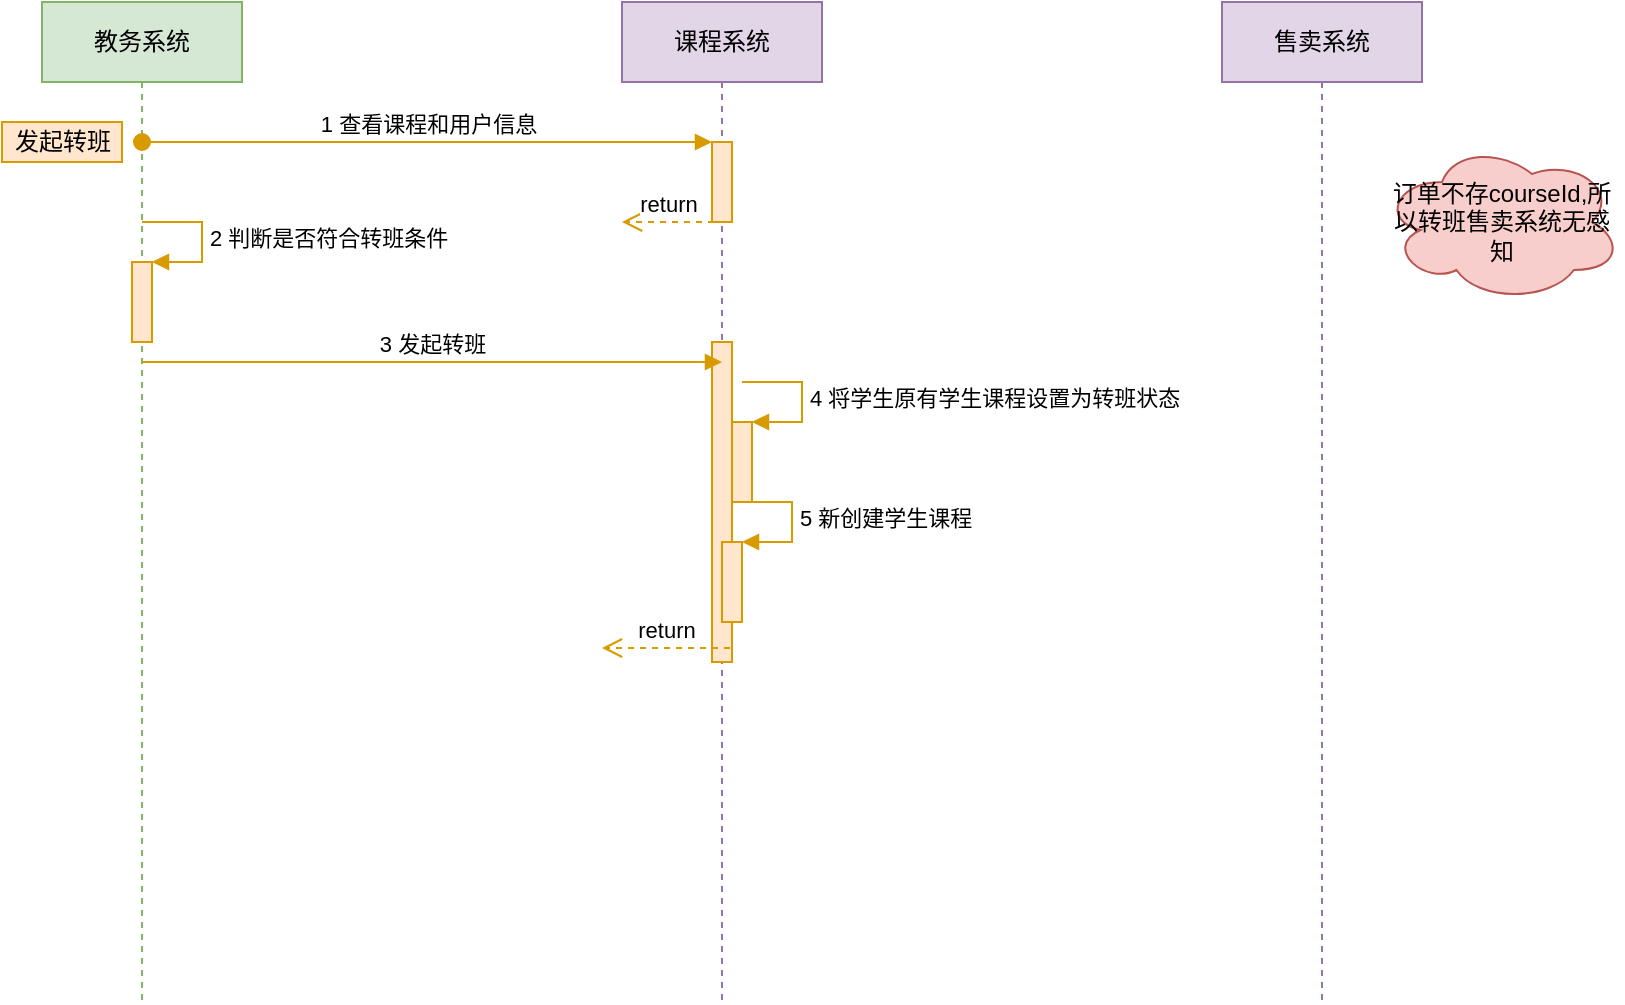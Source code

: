 <mxfile version="15.7.3" type="github">
  <diagram id="E9qbDYDOtKsYONIH9-f7" name="Page-1">
    <mxGraphModel dx="1298" dy="808" grid="1" gridSize="10" guides="1" tooltips="1" connect="1" arrows="1" fold="1" page="1" pageScale="1" pageWidth="827" pageHeight="1169" math="0" shadow="0">
      <root>
        <mxCell id="0" />
        <mxCell id="1" parent="0" />
        <mxCell id="XqyBOipwKsmBVul3KAgj-1" value="教务系统" style="shape=umlLifeline;perimeter=lifelinePerimeter;whiteSpace=wrap;html=1;container=1;collapsible=0;recursiveResize=0;outlineConnect=0;fillColor=#d5e8d4;strokeColor=#82b366;" parent="1" vertex="1">
          <mxGeometry x="90" y="40" width="100" height="500" as="geometry" />
        </mxCell>
        <mxCell id="XqyBOipwKsmBVul3KAgj-7" value="" style="html=1;points=[];perimeter=orthogonalPerimeter;fillColor=#ffe6cc;strokeColor=#d79b00;" parent="XqyBOipwKsmBVul3KAgj-1" vertex="1">
          <mxGeometry x="45" y="130" width="10" height="40" as="geometry" />
        </mxCell>
        <mxCell id="XqyBOipwKsmBVul3KAgj-8" value="2 判断是否符合转班条件" style="edgeStyle=orthogonalEdgeStyle;html=1;align=left;spacingLeft=2;endArrow=block;rounded=0;entryX=1;entryY=0;fillColor=#ffe6cc;strokeColor=#d79b00;" parent="XqyBOipwKsmBVul3KAgj-1" target="XqyBOipwKsmBVul3KAgj-7" edge="1">
          <mxGeometry relative="1" as="geometry">
            <mxPoint x="50" y="110" as="sourcePoint" />
            <Array as="points">
              <mxPoint x="80" y="110" />
            </Array>
          </mxGeometry>
        </mxCell>
        <mxCell id="XqyBOipwKsmBVul3KAgj-2" value="课程系统" style="shape=umlLifeline;perimeter=lifelinePerimeter;whiteSpace=wrap;html=1;container=1;collapsible=0;recursiveResize=0;outlineConnect=0;fillColor=#e1d5e7;strokeColor=#9673a6;" parent="1" vertex="1">
          <mxGeometry x="380" y="40" width="100" height="500" as="geometry" />
        </mxCell>
        <mxCell id="XqyBOipwKsmBVul3KAgj-4" value="" style="html=1;points=[];perimeter=orthogonalPerimeter;fillColor=#ffe6cc;strokeColor=#d79b00;" parent="XqyBOipwKsmBVul3KAgj-2" vertex="1">
          <mxGeometry x="45" y="70" width="10" height="40" as="geometry" />
        </mxCell>
        <mxCell id="XqyBOipwKsmBVul3KAgj-20" value="" style="html=1;points=[];perimeter=orthogonalPerimeter;fillColor=#ffe6cc;strokeColor=#d79b00;" parent="XqyBOipwKsmBVul3KAgj-2" vertex="1">
          <mxGeometry x="45" y="170" width="10" height="160" as="geometry" />
        </mxCell>
        <mxCell id="XqyBOipwKsmBVul3KAgj-23" value="" style="html=1;points=[];perimeter=orthogonalPerimeter;fillColor=#ffe6cc;strokeColor=#d79b00;" parent="XqyBOipwKsmBVul3KAgj-2" vertex="1">
          <mxGeometry x="55" y="210" width="10" height="40" as="geometry" />
        </mxCell>
        <mxCell id="XqyBOipwKsmBVul3KAgj-24" value="4 将学生原有学生课程设置为转班状态" style="edgeStyle=orthogonalEdgeStyle;html=1;align=left;spacingLeft=2;endArrow=block;rounded=0;entryX=1;entryY=0;fillColor=#ffe6cc;strokeColor=#d79b00;" parent="XqyBOipwKsmBVul3KAgj-2" target="XqyBOipwKsmBVul3KAgj-23" edge="1">
          <mxGeometry relative="1" as="geometry">
            <mxPoint x="60" y="190" as="sourcePoint" />
            <Array as="points">
              <mxPoint x="90" y="190" />
            </Array>
          </mxGeometry>
        </mxCell>
        <mxCell id="XqyBOipwKsmBVul3KAgj-25" value="" style="html=1;points=[];perimeter=orthogonalPerimeter;fillColor=#ffe6cc;strokeColor=#d79b00;" parent="XqyBOipwKsmBVul3KAgj-2" vertex="1">
          <mxGeometry x="50" y="270" width="10" height="40" as="geometry" />
        </mxCell>
        <mxCell id="XqyBOipwKsmBVul3KAgj-26" value="5 新创建学生课程" style="edgeStyle=orthogonalEdgeStyle;html=1;align=left;spacingLeft=2;endArrow=block;rounded=0;entryX=1;entryY=0;fillColor=#ffe6cc;strokeColor=#d79b00;" parent="XqyBOipwKsmBVul3KAgj-2" target="XqyBOipwKsmBVul3KAgj-25" edge="1">
          <mxGeometry relative="1" as="geometry">
            <mxPoint x="55" y="250" as="sourcePoint" />
            <Array as="points">
              <mxPoint x="85" y="250" />
            </Array>
          </mxGeometry>
        </mxCell>
        <mxCell id="XqyBOipwKsmBVul3KAgj-3" value="售卖系统" style="shape=umlLifeline;perimeter=lifelinePerimeter;whiteSpace=wrap;html=1;container=1;collapsible=0;recursiveResize=0;outlineConnect=0;fillColor=#e1d5e7;strokeColor=#9673a6;" parent="1" vertex="1">
          <mxGeometry x="680" y="40" width="100" height="500" as="geometry" />
        </mxCell>
        <mxCell id="XqyBOipwKsmBVul3KAgj-5" value="1 查看课程和用户信息" style="html=1;verticalAlign=bottom;startArrow=oval;endArrow=block;startSize=8;rounded=0;fillColor=#ffe6cc;strokeColor=#d79b00;" parent="1" source="XqyBOipwKsmBVul3KAgj-1" target="XqyBOipwKsmBVul3KAgj-4" edge="1">
          <mxGeometry relative="1" as="geometry">
            <mxPoint x="365" y="110" as="sourcePoint" />
            <Array as="points">
              <mxPoint x="210" y="110" />
            </Array>
          </mxGeometry>
        </mxCell>
        <mxCell id="XqyBOipwKsmBVul3KAgj-6" value="return" style="html=1;verticalAlign=bottom;endArrow=open;dashed=1;endSize=8;rounded=0;exitX=0.1;exitY=1;exitDx=0;exitDy=0;exitPerimeter=0;fillColor=#ffe6cc;strokeColor=#d79b00;" parent="1" source="XqyBOipwKsmBVul3KAgj-4" edge="1">
          <mxGeometry relative="1" as="geometry">
            <mxPoint x="420" y="140" as="sourcePoint" />
            <mxPoint x="380" y="150" as="targetPoint" />
            <Array as="points">
              <mxPoint x="400" y="150" />
            </Array>
          </mxGeometry>
        </mxCell>
        <mxCell id="XqyBOipwKsmBVul3KAgj-9" value="发起转班" style="text;html=1;align=center;verticalAlign=middle;resizable=0;points=[];autosize=1;strokeColor=#d79b00;fillColor=#ffe6cc;" parent="1" vertex="1">
          <mxGeometry x="70" y="100" width="60" height="20" as="geometry" />
        </mxCell>
        <mxCell id="XqyBOipwKsmBVul3KAgj-11" value="3 发起转班" style="html=1;verticalAlign=bottom;endArrow=block;rounded=0;fillColor=#ffe6cc;strokeColor=#d79b00;" parent="1" source="XqyBOipwKsmBVul3KAgj-1" edge="1">
          <mxGeometry relative="1" as="geometry">
            <mxPoint x="655" y="220" as="sourcePoint" />
            <mxPoint x="430" y="220" as="targetPoint" />
          </mxGeometry>
        </mxCell>
        <mxCell id="XqyBOipwKsmBVul3KAgj-14" value="订单不存courseId,所以转班售卖系统无感知" style="ellipse;shape=cloud;whiteSpace=wrap;html=1;fillColor=#f8cecc;strokeColor=#b85450;" parent="1" vertex="1">
          <mxGeometry x="760" y="110" width="120" height="80" as="geometry" />
        </mxCell>
        <mxCell id="XqyBOipwKsmBVul3KAgj-33" value="return" style="html=1;verticalAlign=bottom;endArrow=open;dashed=1;endSize=8;rounded=0;exitX=0.9;exitY=0.956;exitDx=0;exitDy=0;exitPerimeter=0;fillColor=#ffe6cc;strokeColor=#d79b00;" parent="1" source="XqyBOipwKsmBVul3KAgj-20" edge="1">
          <mxGeometry relative="1" as="geometry">
            <mxPoint x="731" y="520.9" as="sourcePoint" />
            <mxPoint x="370" y="363" as="targetPoint" />
          </mxGeometry>
        </mxCell>
      </root>
    </mxGraphModel>
  </diagram>
</mxfile>
